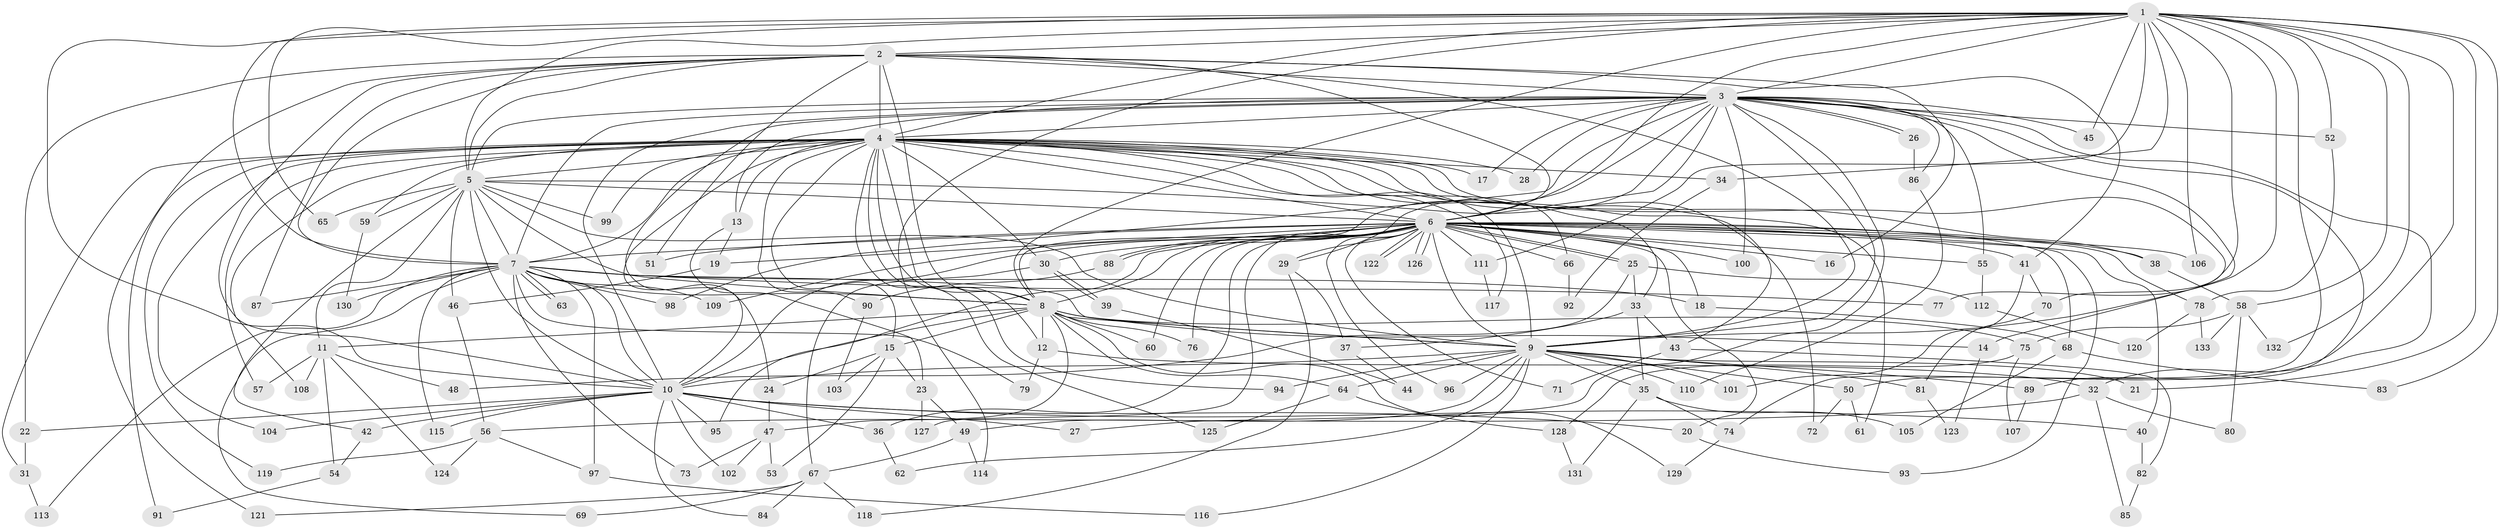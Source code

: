 // Generated by graph-tools (version 1.1) at 2025/49/03/09/25 03:49:40]
// undirected, 133 vertices, 291 edges
graph export_dot {
graph [start="1"]
  node [color=gray90,style=filled];
  1;
  2;
  3;
  4;
  5;
  6;
  7;
  8;
  9;
  10;
  11;
  12;
  13;
  14;
  15;
  16;
  17;
  18;
  19;
  20;
  21;
  22;
  23;
  24;
  25;
  26;
  27;
  28;
  29;
  30;
  31;
  32;
  33;
  34;
  35;
  36;
  37;
  38;
  39;
  40;
  41;
  42;
  43;
  44;
  45;
  46;
  47;
  48;
  49;
  50;
  51;
  52;
  53;
  54;
  55;
  56;
  57;
  58;
  59;
  60;
  61;
  62;
  63;
  64;
  65;
  66;
  67;
  68;
  69;
  70;
  71;
  72;
  73;
  74;
  75;
  76;
  77;
  78;
  79;
  80;
  81;
  82;
  83;
  84;
  85;
  86;
  87;
  88;
  89;
  90;
  91;
  92;
  93;
  94;
  95;
  96;
  97;
  98;
  99;
  100;
  101;
  102;
  103;
  104;
  105;
  106;
  107;
  108;
  109;
  110;
  111;
  112;
  113;
  114;
  115;
  116;
  117;
  118;
  119;
  120;
  121;
  122;
  123;
  124;
  125;
  126;
  127;
  128;
  129;
  130;
  131;
  132;
  133;
  1 -- 2;
  1 -- 3;
  1 -- 4;
  1 -- 5;
  1 -- 6;
  1 -- 7;
  1 -- 8;
  1 -- 9;
  1 -- 10;
  1 -- 21;
  1 -- 34;
  1 -- 45;
  1 -- 50;
  1 -- 52;
  1 -- 58;
  1 -- 65;
  1 -- 74;
  1 -- 77;
  1 -- 83;
  1 -- 106;
  1 -- 111;
  1 -- 114;
  1 -- 132;
  2 -- 3;
  2 -- 4;
  2 -- 5;
  2 -- 6;
  2 -- 7;
  2 -- 8;
  2 -- 9;
  2 -- 10;
  2 -- 16;
  2 -- 22;
  2 -- 41;
  2 -- 51;
  2 -- 87;
  2 -- 121;
  3 -- 4;
  3 -- 5;
  3 -- 6;
  3 -- 7;
  3 -- 8;
  3 -- 9;
  3 -- 10;
  3 -- 13;
  3 -- 14;
  3 -- 17;
  3 -- 24;
  3 -- 26;
  3 -- 26;
  3 -- 27;
  3 -- 28;
  3 -- 29;
  3 -- 32;
  3 -- 45;
  3 -- 52;
  3 -- 55;
  3 -- 86;
  3 -- 89;
  3 -- 98;
  3 -- 100;
  4 -- 5;
  4 -- 6;
  4 -- 7;
  4 -- 8;
  4 -- 9;
  4 -- 10;
  4 -- 12;
  4 -- 13;
  4 -- 15;
  4 -- 17;
  4 -- 28;
  4 -- 30;
  4 -- 31;
  4 -- 33;
  4 -- 34;
  4 -- 38;
  4 -- 43;
  4 -- 57;
  4 -- 59;
  4 -- 61;
  4 -- 66;
  4 -- 70;
  4 -- 90;
  4 -- 91;
  4 -- 94;
  4 -- 99;
  4 -- 104;
  4 -- 108;
  4 -- 117;
  4 -- 119;
  4 -- 125;
  5 -- 6;
  5 -- 7;
  5 -- 8;
  5 -- 9;
  5 -- 10;
  5 -- 11;
  5 -- 42;
  5 -- 46;
  5 -- 59;
  5 -- 65;
  5 -- 72;
  5 -- 99;
  6 -- 7;
  6 -- 8;
  6 -- 9;
  6 -- 10;
  6 -- 16;
  6 -- 18;
  6 -- 19;
  6 -- 20;
  6 -- 25;
  6 -- 25;
  6 -- 29;
  6 -- 30;
  6 -- 36;
  6 -- 38;
  6 -- 40;
  6 -- 41;
  6 -- 51;
  6 -- 55;
  6 -- 60;
  6 -- 66;
  6 -- 68;
  6 -- 71;
  6 -- 76;
  6 -- 78;
  6 -- 88;
  6 -- 88;
  6 -- 93;
  6 -- 95;
  6 -- 96;
  6 -- 100;
  6 -- 106;
  6 -- 109;
  6 -- 111;
  6 -- 122;
  6 -- 122;
  6 -- 126;
  6 -- 126;
  6 -- 127;
  7 -- 8;
  7 -- 9;
  7 -- 10;
  7 -- 18;
  7 -- 63;
  7 -- 63;
  7 -- 69;
  7 -- 73;
  7 -- 77;
  7 -- 79;
  7 -- 87;
  7 -- 97;
  7 -- 98;
  7 -- 109;
  7 -- 113;
  7 -- 115;
  7 -- 130;
  8 -- 9;
  8 -- 10;
  8 -- 11;
  8 -- 12;
  8 -- 14;
  8 -- 15;
  8 -- 47;
  8 -- 60;
  8 -- 64;
  8 -- 75;
  8 -- 76;
  8 -- 129;
  9 -- 10;
  9 -- 21;
  9 -- 35;
  9 -- 49;
  9 -- 50;
  9 -- 62;
  9 -- 64;
  9 -- 81;
  9 -- 89;
  9 -- 94;
  9 -- 96;
  9 -- 101;
  9 -- 110;
  9 -- 116;
  10 -- 20;
  10 -- 22;
  10 -- 27;
  10 -- 36;
  10 -- 40;
  10 -- 42;
  10 -- 84;
  10 -- 95;
  10 -- 102;
  10 -- 104;
  10 -- 115;
  11 -- 48;
  11 -- 54;
  11 -- 57;
  11 -- 108;
  11 -- 124;
  12 -- 32;
  12 -- 79;
  13 -- 19;
  13 -- 23;
  14 -- 123;
  15 -- 23;
  15 -- 24;
  15 -- 53;
  15 -- 103;
  18 -- 68;
  19 -- 46;
  20 -- 93;
  22 -- 31;
  23 -- 49;
  23 -- 127;
  24 -- 47;
  25 -- 33;
  25 -- 48;
  25 -- 112;
  26 -- 86;
  29 -- 37;
  29 -- 118;
  30 -- 39;
  30 -- 39;
  30 -- 67;
  31 -- 113;
  32 -- 56;
  32 -- 80;
  32 -- 85;
  33 -- 35;
  33 -- 37;
  33 -- 43;
  34 -- 92;
  35 -- 74;
  35 -- 105;
  35 -- 131;
  36 -- 62;
  37 -- 44;
  38 -- 58;
  39 -- 44;
  40 -- 82;
  41 -- 70;
  41 -- 101;
  42 -- 54;
  43 -- 71;
  43 -- 82;
  46 -- 56;
  47 -- 53;
  47 -- 73;
  47 -- 102;
  49 -- 67;
  49 -- 114;
  50 -- 61;
  50 -- 72;
  52 -- 78;
  54 -- 91;
  55 -- 112;
  56 -- 97;
  56 -- 119;
  56 -- 124;
  58 -- 75;
  58 -- 80;
  58 -- 132;
  58 -- 133;
  59 -- 130;
  64 -- 125;
  64 -- 128;
  66 -- 92;
  67 -- 69;
  67 -- 84;
  67 -- 118;
  67 -- 121;
  68 -- 83;
  68 -- 105;
  70 -- 81;
  74 -- 129;
  75 -- 107;
  75 -- 128;
  78 -- 120;
  78 -- 133;
  81 -- 123;
  82 -- 85;
  86 -- 110;
  88 -- 90;
  89 -- 107;
  90 -- 103;
  97 -- 116;
  111 -- 117;
  112 -- 120;
  128 -- 131;
}
